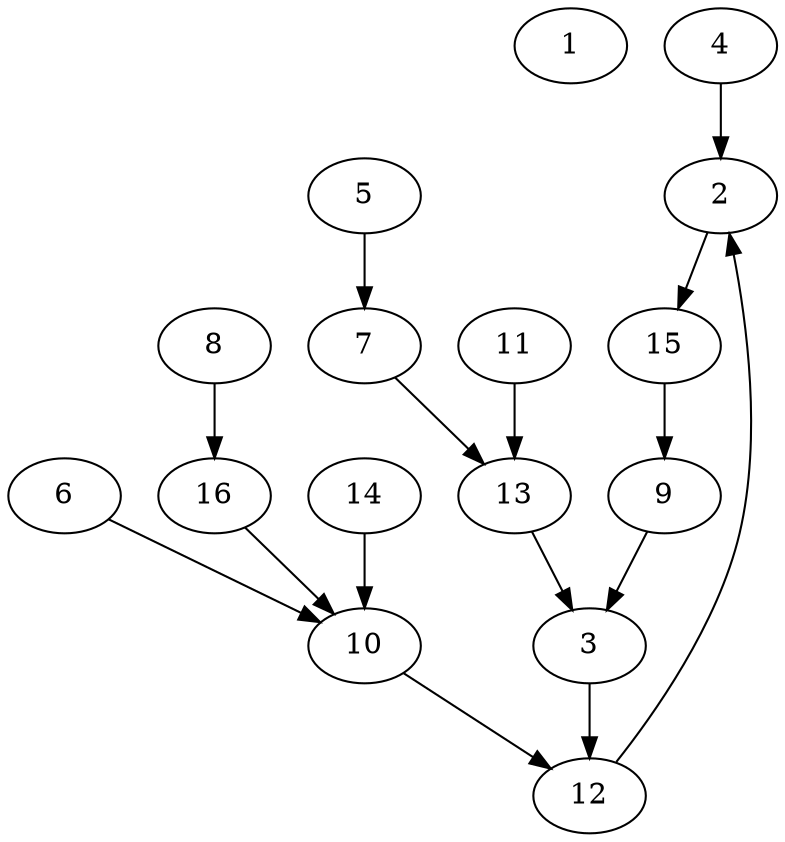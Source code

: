 strict digraph "" {
	1;
	2 -> 15;
	3 -> 12;
	4 -> 2;
	5 -> 7;
	6 -> 10;
	7 -> 13;
	8 -> 16;
	9 -> 3;
	10 -> 12;
	11 -> 13;
	12 -> 2;
	13 -> 3;
	14 -> 10;
	15 -> 9;
	16 -> 10;
}
